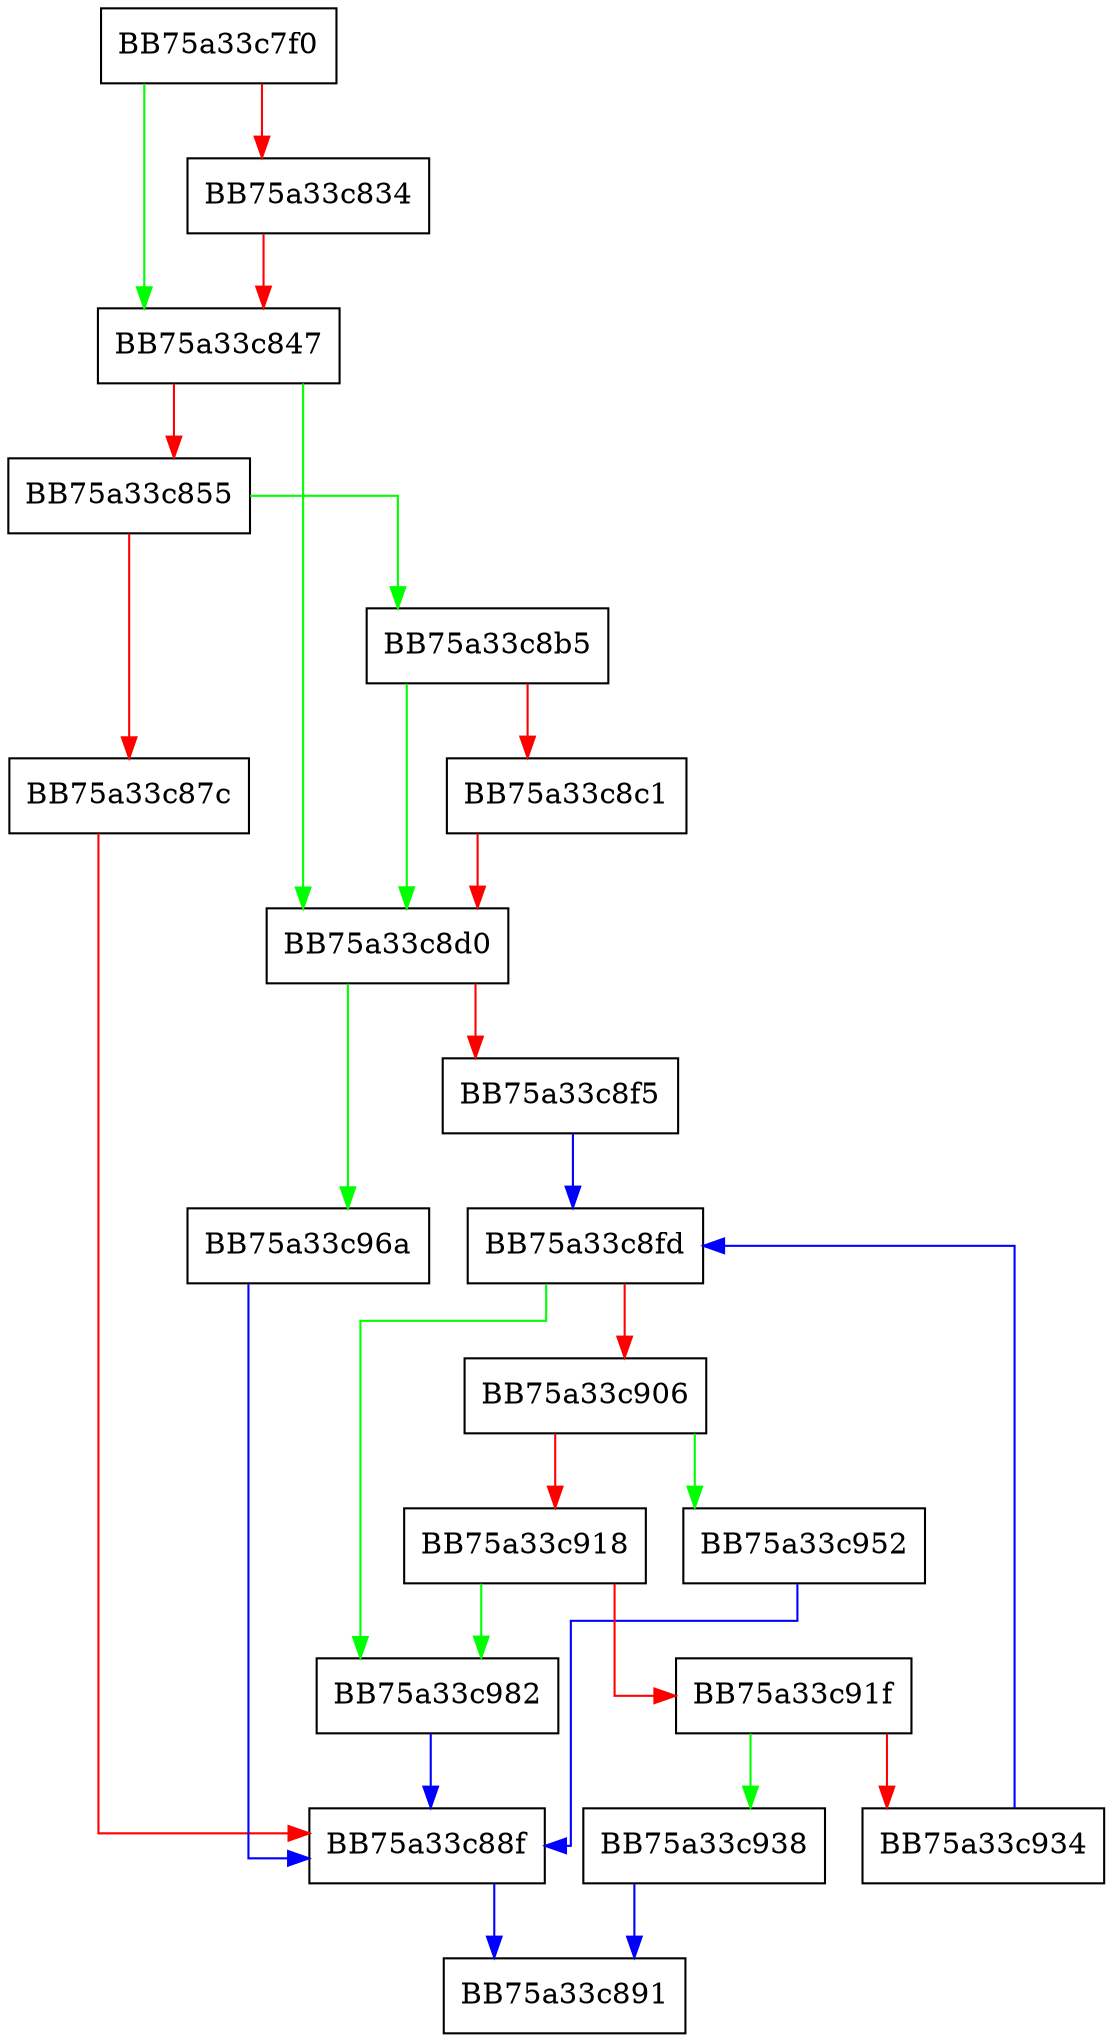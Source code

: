 digraph ExtendsDelegate {
  node [shape="box"];
  graph [splines=ortho];
  BB75a33c7f0 -> BB75a33c847 [color="green"];
  BB75a33c7f0 -> BB75a33c834 [color="red"];
  BB75a33c834 -> BB75a33c847 [color="red"];
  BB75a33c847 -> BB75a33c8d0 [color="green"];
  BB75a33c847 -> BB75a33c855 [color="red"];
  BB75a33c855 -> BB75a33c8b5 [color="green"];
  BB75a33c855 -> BB75a33c87c [color="red"];
  BB75a33c87c -> BB75a33c88f [color="red"];
  BB75a33c88f -> BB75a33c891 [color="blue"];
  BB75a33c8b5 -> BB75a33c8d0 [color="green"];
  BB75a33c8b5 -> BB75a33c8c1 [color="red"];
  BB75a33c8c1 -> BB75a33c8d0 [color="red"];
  BB75a33c8d0 -> BB75a33c96a [color="green"];
  BB75a33c8d0 -> BB75a33c8f5 [color="red"];
  BB75a33c8f5 -> BB75a33c8fd [color="blue"];
  BB75a33c8fd -> BB75a33c982 [color="green"];
  BB75a33c8fd -> BB75a33c906 [color="red"];
  BB75a33c906 -> BB75a33c952 [color="green"];
  BB75a33c906 -> BB75a33c918 [color="red"];
  BB75a33c918 -> BB75a33c982 [color="green"];
  BB75a33c918 -> BB75a33c91f [color="red"];
  BB75a33c91f -> BB75a33c938 [color="green"];
  BB75a33c91f -> BB75a33c934 [color="red"];
  BB75a33c934 -> BB75a33c8fd [color="blue"];
  BB75a33c938 -> BB75a33c891 [color="blue"];
  BB75a33c952 -> BB75a33c88f [color="blue"];
  BB75a33c96a -> BB75a33c88f [color="blue"];
  BB75a33c982 -> BB75a33c88f [color="blue"];
}